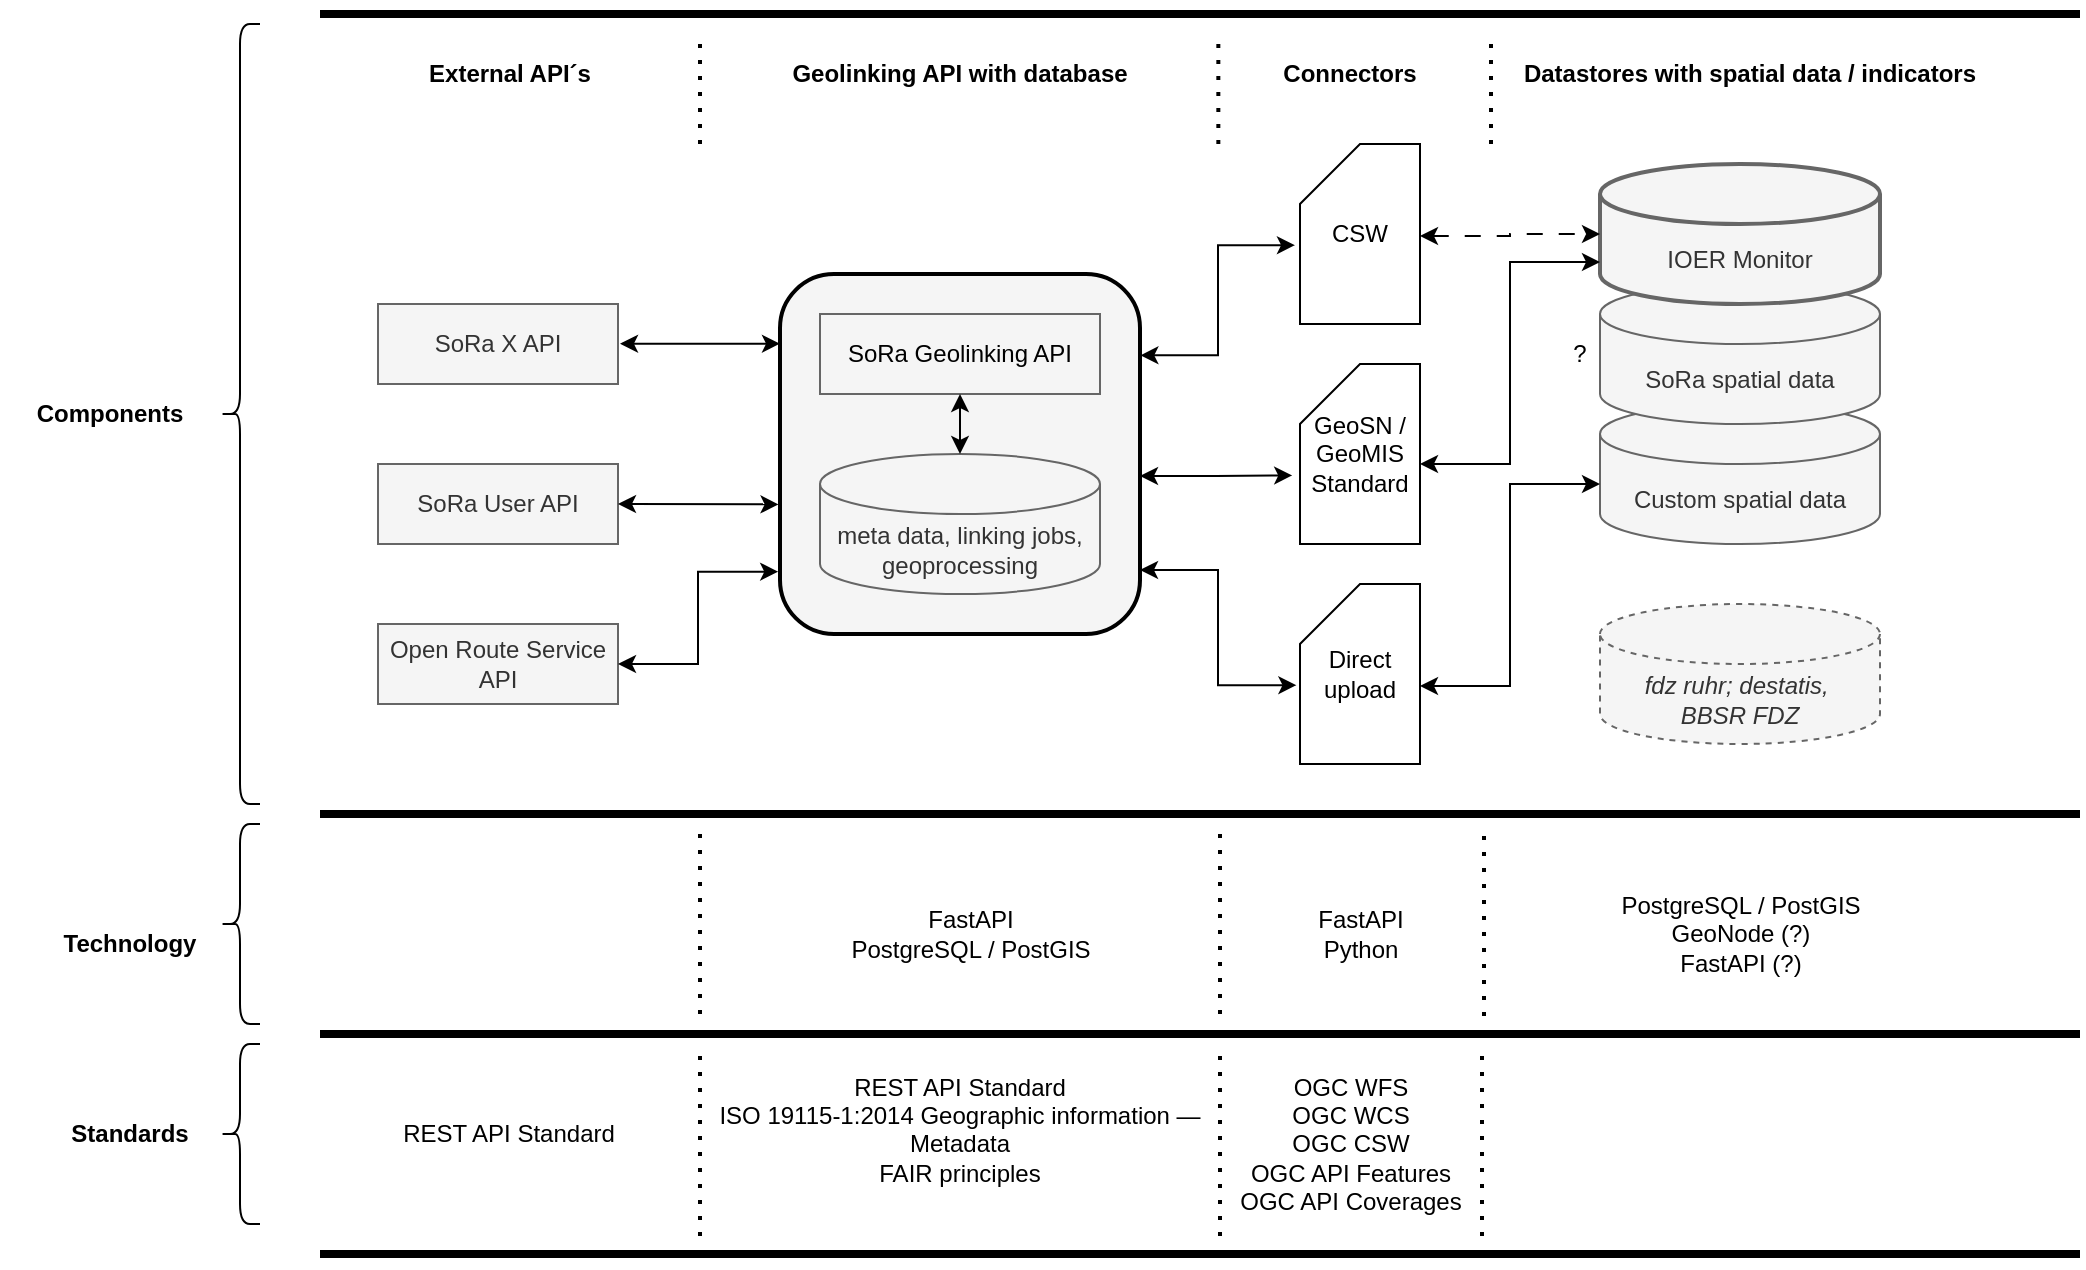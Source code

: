 <mxfile version="24.3.1" type="github">
  <diagram name="Seite-1" id="8oX-7nu69xEVpHodJw5y">
    <mxGraphModel dx="1408" dy="724" grid="1" gridSize="10" guides="1" tooltips="1" connect="1" arrows="1" fold="1" page="1" pageScale="1" pageWidth="1100" pageHeight="850" math="0" shadow="0">
      <root>
        <mxCell id="0" />
        <mxCell id="1" parent="0" />
        <mxCell id="OIynQWRbufFzBbrqEs6u-29" value="Custom spatial data" style="shape=cylinder3;whiteSpace=wrap;html=1;boundedLbl=1;backgroundOutline=1;size=15;fillColor=#f5f5f5;fontColor=#333333;strokeColor=#666666;" vertex="1" parent="1">
          <mxGeometry x="850" y="210" width="140" height="70" as="geometry" />
        </mxCell>
        <mxCell id="OIynQWRbufFzBbrqEs6u-1" value="" style="rounded=1;whiteSpace=wrap;html=1;fillColor=#F5F5F5;strokeWidth=2;" vertex="1" parent="1">
          <mxGeometry x="440" y="145" width="180" height="180" as="geometry" />
        </mxCell>
        <mxCell id="RWMj_lE9c-KkNywdO_du-8" value="&lt;div&gt;&lt;i&gt;fdz ruhr; destatis,&amp;nbsp;&lt;/i&gt;&lt;/div&gt;&lt;div&gt;&lt;i&gt;BBSR FDZ&lt;/i&gt;&lt;/div&gt;" style="shape=cylinder3;whiteSpace=wrap;html=1;boundedLbl=1;backgroundOutline=1;size=15;fillColor=#f5f5f5;fontColor=#333333;strokeColor=#666666;dashed=1;" parent="1" vertex="1">
          <mxGeometry x="850" y="310" width="140" height="70" as="geometry" />
        </mxCell>
        <mxCell id="RWMj_lE9c-KkNywdO_du-12" value="SoRa X API" style="rounded=0;whiteSpace=wrap;html=1;fillColor=#f5f5f5;fontColor=#333333;strokeColor=#666666;" parent="1" vertex="1">
          <mxGeometry x="239" y="160" width="120" height="40" as="geometry" />
        </mxCell>
        <mxCell id="RWMj_lE9c-KkNywdO_du-13" value="SoRa User API" style="rounded=0;whiteSpace=wrap;html=1;fillColor=#f5f5f5;fontColor=#333333;strokeColor=#666666;" parent="1" vertex="1">
          <mxGeometry x="239" y="240" width="120" height="40" as="geometry" />
        </mxCell>
        <mxCell id="RWMj_lE9c-KkNywdO_du-14" value="Open Route Service API" style="rounded=0;whiteSpace=wrap;html=1;fillColor=#f5f5f5;fontColor=#333333;strokeColor=#666666;" parent="1" vertex="1">
          <mxGeometry x="239" y="320" width="120" height="40" as="geometry" />
        </mxCell>
        <mxCell id="RWMj_lE9c-KkNywdO_du-18" value="SoRa Geolinking API" style="rounded=0;whiteSpace=wrap;html=1;fillColor=#F5F5F5;strokeColor=#666666;" parent="1" vertex="1">
          <mxGeometry x="460" y="165" width="140" height="40" as="geometry" />
        </mxCell>
        <mxCell id="RWMj_lE9c-KkNywdO_du-20" value="SoRa spatial data" style="shape=cylinder3;whiteSpace=wrap;html=1;boundedLbl=1;backgroundOutline=1;size=15;fillColor=#f5f5f5;fontColor=#333333;strokeColor=#666666;" parent="1" vertex="1">
          <mxGeometry x="850" y="150" width="140" height="70" as="geometry" />
        </mxCell>
        <mxCell id="RWMj_lE9c-KkNywdO_du-22" value="IOER Monitor" style="shape=cylinder3;whiteSpace=wrap;html=1;boundedLbl=1;backgroundOutline=1;size=15;fillColor=#f5f5f5;fontColor=#333333;strokeColor=#666666;strokeWidth=2;" parent="1" vertex="1">
          <mxGeometry x="850" y="90" width="140" height="70" as="geometry" />
        </mxCell>
        <mxCell id="RWMj_lE9c-KkNywdO_du-25" value="meta data, linking jobs, geoprocessing" style="shape=cylinder3;whiteSpace=wrap;html=1;boundedLbl=1;backgroundOutline=1;size=15;fillColor=#f5f5f5;fontColor=#333333;strokeColor=#666666;" parent="1" vertex="1">
          <mxGeometry x="460" y="235" width="140" height="70" as="geometry" />
        </mxCell>
        <mxCell id="RWMj_lE9c-KkNywdO_du-30" value="&lt;div&gt;FastAPI&lt;/div&gt;&lt;div&gt;Python&lt;br&gt;&lt;/div&gt;" style="text;html=1;strokeColor=none;fillColor=none;align=center;verticalAlign=middle;whiteSpace=wrap;rounded=0;" parent="1" vertex="1">
          <mxGeometry x="664.5" y="460" width="131" height="30" as="geometry" />
        </mxCell>
        <mxCell id="RWMj_lE9c-KkNywdO_du-35" value="Geolinking API with database" style="text;html=1;strokeColor=none;fillColor=none;align=center;verticalAlign=middle;whiteSpace=wrap;rounded=0;fontStyle=1" parent="1" vertex="1">
          <mxGeometry x="400" y="30" width="260" height="30" as="geometry" />
        </mxCell>
        <mxCell id="RWMj_lE9c-KkNywdO_du-36" value="" style="line;strokeWidth=4;html=1;perimeter=backbonePerimeter;points=[];outlineConnect=0;" parent="1" vertex="1">
          <mxGeometry x="210" y="10" width="880" height="10" as="geometry" />
        </mxCell>
        <mxCell id="OIynQWRbufFzBbrqEs6u-4" value="" style="endArrow=classic;startArrow=classic;html=1;rounded=0;exitX=0.5;exitY=0;exitDx=0;exitDy=0;exitPerimeter=0;entryX=0.5;entryY=1;entryDx=0;entryDy=0;" edge="1" parent="1" source="RWMj_lE9c-KkNywdO_du-25" target="RWMj_lE9c-KkNywdO_du-18">
          <mxGeometry width="50" height="50" relative="1" as="geometry">
            <mxPoint x="720" y="470" as="sourcePoint" />
            <mxPoint x="770" y="420" as="targetPoint" />
          </mxGeometry>
        </mxCell>
        <mxCell id="OIynQWRbufFzBbrqEs6u-7" value="Connectors" style="text;html=1;strokeColor=none;fillColor=none;align=center;verticalAlign=middle;whiteSpace=wrap;rounded=0;fontStyle=1" vertex="1" parent="1">
          <mxGeometry x="660" y="30" width="130" height="30" as="geometry" />
        </mxCell>
        <mxCell id="OIynQWRbufFzBbrqEs6u-8" value="Datastores with spatial data / indicators" style="text;html=1;strokeColor=none;fillColor=none;align=center;verticalAlign=middle;whiteSpace=wrap;rounded=0;fontStyle=1" vertex="1" parent="1">
          <mxGeometry x="790" y="30" width="270" height="30" as="geometry" />
        </mxCell>
        <mxCell id="OIynQWRbufFzBbrqEs6u-9" value="CSW" style="shape=card;whiteSpace=wrap;html=1;" vertex="1" parent="1">
          <mxGeometry x="700" y="80" width="60" height="90" as="geometry" />
        </mxCell>
        <mxCell id="OIynQWRbufFzBbrqEs6u-10" value="GeoSN / GeoMIS Standard" style="shape=card;whiteSpace=wrap;html=1;" vertex="1" parent="1">
          <mxGeometry x="700" y="190" width="60" height="90" as="geometry" />
        </mxCell>
        <mxCell id="OIynQWRbufFzBbrqEs6u-11" value="Direct upload" style="shape=card;whiteSpace=wrap;html=1;" vertex="1" parent="1">
          <mxGeometry x="700" y="300" width="60" height="90" as="geometry" />
        </mxCell>
        <mxCell id="OIynQWRbufFzBbrqEs6u-13" value="External API´s" style="text;html=1;strokeColor=none;fillColor=none;align=center;verticalAlign=middle;whiteSpace=wrap;rounded=0;fontStyle=1" vertex="1" parent="1">
          <mxGeometry x="210" y="30" width="190" height="30" as="geometry" />
        </mxCell>
        <mxCell id="OIynQWRbufFzBbrqEs6u-14" value="" style="line;strokeWidth=4;html=1;perimeter=backbonePerimeter;points=[];outlineConnect=0;" vertex="1" parent="1">
          <mxGeometry x="210" y="410" width="880" height="10" as="geometry" />
        </mxCell>
        <mxCell id="OIynQWRbufFzBbrqEs6u-15" value="" style="line;strokeWidth=4;html=1;perimeter=backbonePerimeter;points=[];outlineConnect=0;" vertex="1" parent="1">
          <mxGeometry x="210" y="520" width="880" height="10" as="geometry" />
        </mxCell>
        <mxCell id="OIynQWRbufFzBbrqEs6u-16" value="" style="line;strokeWidth=4;html=1;perimeter=backbonePerimeter;points=[];outlineConnect=0;" vertex="1" parent="1">
          <mxGeometry x="210" y="630" width="880" height="10" as="geometry" />
        </mxCell>
        <mxCell id="OIynQWRbufFzBbrqEs6u-17" value="" style="shape=curlyBracket;whiteSpace=wrap;html=1;rounded=1;labelPosition=left;verticalLabelPosition=middle;align=right;verticalAlign=middle;" vertex="1" parent="1">
          <mxGeometry x="160" y="20" width="20" height="390" as="geometry" />
        </mxCell>
        <mxCell id="OIynQWRbufFzBbrqEs6u-18" value="" style="shape=curlyBracket;whiteSpace=wrap;html=1;rounded=1;labelPosition=left;verticalLabelPosition=middle;align=right;verticalAlign=middle;" vertex="1" parent="1">
          <mxGeometry x="160" y="420" width="20" height="100" as="geometry" />
        </mxCell>
        <mxCell id="OIynQWRbufFzBbrqEs6u-19" value="" style="shape=curlyBracket;whiteSpace=wrap;html=1;rounded=1;labelPosition=left;verticalLabelPosition=middle;align=right;verticalAlign=middle;" vertex="1" parent="1">
          <mxGeometry x="160" y="530" width="20" height="90" as="geometry" />
        </mxCell>
        <mxCell id="OIynQWRbufFzBbrqEs6u-20" value="&lt;b&gt;Components&lt;/b&gt;" style="text;html=1;strokeColor=none;fillColor=none;align=center;verticalAlign=middle;whiteSpace=wrap;rounded=0;" vertex="1" parent="1">
          <mxGeometry x="50" y="200" width="110" height="30" as="geometry" />
        </mxCell>
        <mxCell id="OIynQWRbufFzBbrqEs6u-21" value="&lt;b&gt;Standards&lt;/b&gt;" style="text;html=1;strokeColor=none;fillColor=none;align=center;verticalAlign=middle;whiteSpace=wrap;rounded=0;" vertex="1" parent="1">
          <mxGeometry x="60" y="560" width="110" height="30" as="geometry" />
        </mxCell>
        <mxCell id="OIynQWRbufFzBbrqEs6u-22" value="&lt;b&gt;Technology&lt;/b&gt;" style="text;html=1;strokeColor=none;fillColor=none;align=center;verticalAlign=middle;whiteSpace=wrap;rounded=0;" vertex="1" parent="1">
          <mxGeometry x="60" y="465" width="110" height="30" as="geometry" />
        </mxCell>
        <mxCell id="OIynQWRbufFzBbrqEs6u-23" value="&lt;div&gt;REST API Standard&lt;/div&gt;&lt;div&gt;ISO 19115-1:2014 Geographic information — Metadata&lt;/div&gt;&lt;div&gt;FAIR principles&lt;br&gt;&lt;/div&gt;&lt;div&gt;&lt;br&gt;&lt;/div&gt;" style="text;html=1;strokeColor=none;fillColor=none;align=center;verticalAlign=middle;whiteSpace=wrap;rounded=0;" vertex="1" parent="1">
          <mxGeometry x="400" y="550" width="260" height="60" as="geometry" />
        </mxCell>
        <mxCell id="OIynQWRbufFzBbrqEs6u-24" value="&lt;div&gt;FastAPI&lt;/div&gt;&lt;div&gt;PostgreSQL / PostGIS&lt;br&gt;&lt;/div&gt;" style="text;html=1;strokeColor=none;fillColor=none;align=center;verticalAlign=middle;whiteSpace=wrap;rounded=0;" vertex="1" parent="1">
          <mxGeometry x="470" y="460" width="131" height="30" as="geometry" />
        </mxCell>
        <mxCell id="OIynQWRbufFzBbrqEs6u-25" value="&lt;div&gt;PostgreSQL / PostGIS&lt;/div&gt;&lt;div&gt;GeoNode (?)&lt;br&gt;FastAPI (?)&lt;br&gt;&lt;/div&gt;" style="text;html=1;strokeColor=none;fillColor=none;align=center;verticalAlign=middle;whiteSpace=wrap;rounded=0;" vertex="1" parent="1">
          <mxGeometry x="854.5" y="460" width="131" height="30" as="geometry" />
        </mxCell>
        <mxCell id="OIynQWRbufFzBbrqEs6u-27" value="&lt;div&gt;OGC WFS&lt;/div&gt;&lt;div&gt;OGC WCS&lt;/div&gt;&lt;div&gt;OGC CSW&lt;/div&gt;&lt;div&gt;OGC API Features&lt;/div&gt;&lt;div&gt;OGC API Coverages&lt;br&gt;&lt;/div&gt;" style="text;html=1;strokeColor=none;fillColor=none;align=center;verticalAlign=middle;whiteSpace=wrap;rounded=0;" vertex="1" parent="1">
          <mxGeometry x="660" y="565" width="131" height="30" as="geometry" />
        </mxCell>
        <mxCell id="OIynQWRbufFzBbrqEs6u-28" value="REST API Standard" style="text;html=1;strokeColor=none;fillColor=none;align=center;verticalAlign=middle;whiteSpace=wrap;rounded=0;" vertex="1" parent="1">
          <mxGeometry x="239" y="560" width="131" height="30" as="geometry" />
        </mxCell>
        <mxCell id="OIynQWRbufFzBbrqEs6u-30" value="" style="endArrow=none;dashed=1;html=1;dashPattern=1 3;strokeWidth=2;rounded=0;" edge="1" parent="1">
          <mxGeometry width="50" height="50" relative="1" as="geometry">
            <mxPoint x="400" y="515" as="sourcePoint" />
            <mxPoint x="400" y="425" as="targetPoint" />
          </mxGeometry>
        </mxCell>
        <mxCell id="OIynQWRbufFzBbrqEs6u-31" value="" style="endArrow=none;dashed=1;html=1;dashPattern=1 3;strokeWidth=2;rounded=0;" edge="1" parent="1">
          <mxGeometry width="50" height="50" relative="1" as="geometry">
            <mxPoint x="660" y="515" as="sourcePoint" />
            <mxPoint x="660" y="425" as="targetPoint" />
          </mxGeometry>
        </mxCell>
        <mxCell id="OIynQWRbufFzBbrqEs6u-32" value="" style="endArrow=none;dashed=1;html=1;dashPattern=1 3;strokeWidth=2;rounded=0;" edge="1" parent="1">
          <mxGeometry width="50" height="50" relative="1" as="geometry">
            <mxPoint x="792" y="516" as="sourcePoint" />
            <mxPoint x="792" y="426" as="targetPoint" />
          </mxGeometry>
        </mxCell>
        <mxCell id="OIynQWRbufFzBbrqEs6u-33" value="" style="endArrow=none;dashed=1;html=1;dashPattern=1 3;strokeWidth=2;rounded=0;" edge="1" parent="1">
          <mxGeometry width="50" height="50" relative="1" as="geometry">
            <mxPoint x="660" y="626" as="sourcePoint" />
            <mxPoint x="660" y="536" as="targetPoint" />
          </mxGeometry>
        </mxCell>
        <mxCell id="OIynQWRbufFzBbrqEs6u-34" value="" style="endArrow=none;dashed=1;html=1;dashPattern=1 3;strokeWidth=2;rounded=0;" edge="1" parent="1">
          <mxGeometry width="50" height="50" relative="1" as="geometry">
            <mxPoint x="791" y="626" as="sourcePoint" />
            <mxPoint x="791" y="536" as="targetPoint" />
          </mxGeometry>
        </mxCell>
        <mxCell id="OIynQWRbufFzBbrqEs6u-35" value="" style="endArrow=none;dashed=1;html=1;dashPattern=1 3;strokeWidth=2;rounded=0;" edge="1" parent="1">
          <mxGeometry width="50" height="50" relative="1" as="geometry">
            <mxPoint x="400" y="626" as="sourcePoint" />
            <mxPoint x="400" y="536" as="targetPoint" />
          </mxGeometry>
        </mxCell>
        <mxCell id="OIynQWRbufFzBbrqEs6u-37" value="" style="endArrow=classic;startArrow=classic;html=1;rounded=0;exitX=1;exitY=0.5;exitDx=0;exitDy=0;entryX=-0.004;entryY=0.64;entryDx=0;entryDy=0;entryPerimeter=0;" edge="1" parent="1" source="RWMj_lE9c-KkNywdO_du-13" target="OIynQWRbufFzBbrqEs6u-1">
          <mxGeometry width="50" height="50" relative="1" as="geometry">
            <mxPoint x="370" y="270" as="sourcePoint" />
            <mxPoint x="420" y="220" as="targetPoint" />
          </mxGeometry>
        </mxCell>
        <mxCell id="OIynQWRbufFzBbrqEs6u-38" value="" style="endArrow=classic;startArrow=classic;html=1;rounded=0;exitX=1;exitY=0.5;exitDx=0;exitDy=0;entryX=-0.004;entryY=0.64;entryDx=0;entryDy=0;entryPerimeter=0;startFill=1;" edge="1" parent="1">
          <mxGeometry width="50" height="50" relative="1" as="geometry">
            <mxPoint x="360" y="179.86" as="sourcePoint" />
            <mxPoint x="440" y="179.86" as="targetPoint" />
          </mxGeometry>
        </mxCell>
        <mxCell id="OIynQWRbufFzBbrqEs6u-40" value="" style="edgeStyle=elbowEdgeStyle;elbow=horizontal;endArrow=classic;html=1;curved=0;rounded=0;endSize=6;startSize=6;exitX=1;exitY=0.5;exitDx=0;exitDy=0;entryX=-0.005;entryY=0.827;entryDx=0;entryDy=0;entryPerimeter=0;startArrow=classic;startFill=1;" edge="1" parent="1" source="RWMj_lE9c-KkNywdO_du-14" target="OIynQWRbufFzBbrqEs6u-1">
          <mxGeometry width="50" height="50" relative="1" as="geometry">
            <mxPoint x="380" y="330" as="sourcePoint" />
            <mxPoint x="460" y="398" as="targetPoint" />
          </mxGeometry>
        </mxCell>
        <mxCell id="OIynQWRbufFzBbrqEs6u-41" value="" style="edgeStyle=elbowEdgeStyle;elbow=horizontal;endArrow=classic;html=1;curved=0;rounded=0;endSize=6;startSize=6;exitX=1.001;exitY=0.226;exitDx=0;exitDy=0;startArrow=classic;startFill=1;exitPerimeter=0;entryX=-0.042;entryY=0.562;entryDx=0;entryDy=0;entryPerimeter=0;" edge="1" parent="1" source="OIynQWRbufFzBbrqEs6u-1" target="OIynQWRbufFzBbrqEs6u-9">
          <mxGeometry width="50" height="50" relative="1" as="geometry">
            <mxPoint x="690" y="150" as="sourcePoint" />
            <mxPoint x="690" y="150" as="targetPoint" />
          </mxGeometry>
        </mxCell>
        <mxCell id="OIynQWRbufFzBbrqEs6u-42" value="" style="edgeStyle=elbowEdgeStyle;elbow=horizontal;endArrow=classic;html=1;curved=0;rounded=0;endSize=6;startSize=6;exitX=1;exitY=0.5;exitDx=0;exitDy=0;entryX=-0.065;entryY=0.619;entryDx=0;entryDy=0;entryPerimeter=0;startArrow=classic;startFill=1;" edge="1" parent="1" target="OIynQWRbufFzBbrqEs6u-10">
          <mxGeometry width="50" height="50" relative="1" as="geometry">
            <mxPoint x="620" y="246" as="sourcePoint" />
            <mxPoint x="700" y="200" as="targetPoint" />
          </mxGeometry>
        </mxCell>
        <mxCell id="OIynQWRbufFzBbrqEs6u-43" value="" style="edgeStyle=elbowEdgeStyle;elbow=horizontal;endArrow=classic;html=1;curved=0;rounded=0;endSize=6;startSize=6;exitX=1;exitY=0.5;exitDx=0;exitDy=0;entryX=-0.03;entryY=0.562;entryDx=0;entryDy=0;entryPerimeter=0;startArrow=classic;startFill=1;" edge="1" parent="1" target="OIynQWRbufFzBbrqEs6u-11">
          <mxGeometry width="50" height="50" relative="1" as="geometry">
            <mxPoint x="620" y="293" as="sourcePoint" />
            <mxPoint x="700" y="247" as="targetPoint" />
          </mxGeometry>
        </mxCell>
        <mxCell id="OIynQWRbufFzBbrqEs6u-44" value="" style="edgeStyle=elbowEdgeStyle;elbow=horizontal;endArrow=classic;html=1;curved=0;rounded=0;endSize=6;startSize=6;exitX=1;exitY=0.5;exitDx=0;exitDy=0;startArrow=classic;startFill=1;" edge="1" parent="1">
          <mxGeometry width="50" height="50" relative="1" as="geometry">
            <mxPoint x="760" y="351" as="sourcePoint" />
            <mxPoint x="850" y="250" as="targetPoint" />
          </mxGeometry>
        </mxCell>
        <mxCell id="OIynQWRbufFzBbrqEs6u-46" value="" style="edgeStyle=elbowEdgeStyle;elbow=horizontal;endArrow=classic;html=1;curved=0;rounded=0;endSize=6;startSize=6;exitX=1;exitY=0.5;exitDx=0;exitDy=0;entryX=0;entryY=0.5;entryDx=0;entryDy=0;entryPerimeter=0;startArrow=classic;startFill=1;dashed=1;dashPattern=8 8;" edge="1" parent="1" target="RWMj_lE9c-KkNywdO_du-22">
          <mxGeometry width="50" height="50" relative="1" as="geometry">
            <mxPoint x="760" y="126" as="sourcePoint" />
            <mxPoint x="840" y="80" as="targetPoint" />
          </mxGeometry>
        </mxCell>
        <mxCell id="OIynQWRbufFzBbrqEs6u-49" value="" style="edgeStyle=elbowEdgeStyle;elbow=horizontal;endArrow=classic;html=1;curved=0;rounded=0;endSize=6;startSize=6;exitX=1;exitY=0.5;exitDx=0;exitDy=0;startArrow=classic;startFill=1;" edge="1" parent="1">
          <mxGeometry width="50" height="50" relative="1" as="geometry">
            <mxPoint x="760" y="240" as="sourcePoint" />
            <mxPoint x="850" y="139" as="targetPoint" />
          </mxGeometry>
        </mxCell>
        <mxCell id="OIynQWRbufFzBbrqEs6u-50" value="?" style="text;html=1;strokeColor=none;fillColor=none;align=center;verticalAlign=middle;whiteSpace=wrap;rounded=0;" vertex="1" parent="1">
          <mxGeometry x="824.5" y="170" width="30" height="30" as="geometry" />
        </mxCell>
        <mxCell id="OIynQWRbufFzBbrqEs6u-51" value="" style="endArrow=none;dashed=1;html=1;dashPattern=1 3;strokeWidth=2;rounded=0;" edge="1" parent="1">
          <mxGeometry width="50" height="50" relative="1" as="geometry">
            <mxPoint x="400" y="80" as="sourcePoint" />
            <mxPoint x="400" y="30" as="targetPoint" />
          </mxGeometry>
        </mxCell>
        <mxCell id="OIynQWRbufFzBbrqEs6u-52" value="" style="endArrow=none;dashed=1;html=1;dashPattern=1 3;strokeWidth=2;rounded=0;" edge="1" parent="1">
          <mxGeometry width="50" height="50" relative="1" as="geometry">
            <mxPoint x="659.17" y="80" as="sourcePoint" />
            <mxPoint x="659.17" y="30" as="targetPoint" />
          </mxGeometry>
        </mxCell>
        <mxCell id="OIynQWRbufFzBbrqEs6u-53" value="" style="endArrow=none;dashed=1;html=1;dashPattern=1 3;strokeWidth=2;rounded=0;" edge="1" parent="1">
          <mxGeometry width="50" height="50" relative="1" as="geometry">
            <mxPoint x="795.5" y="80" as="sourcePoint" />
            <mxPoint x="795.5" y="30" as="targetPoint" />
          </mxGeometry>
        </mxCell>
      </root>
    </mxGraphModel>
  </diagram>
</mxfile>
